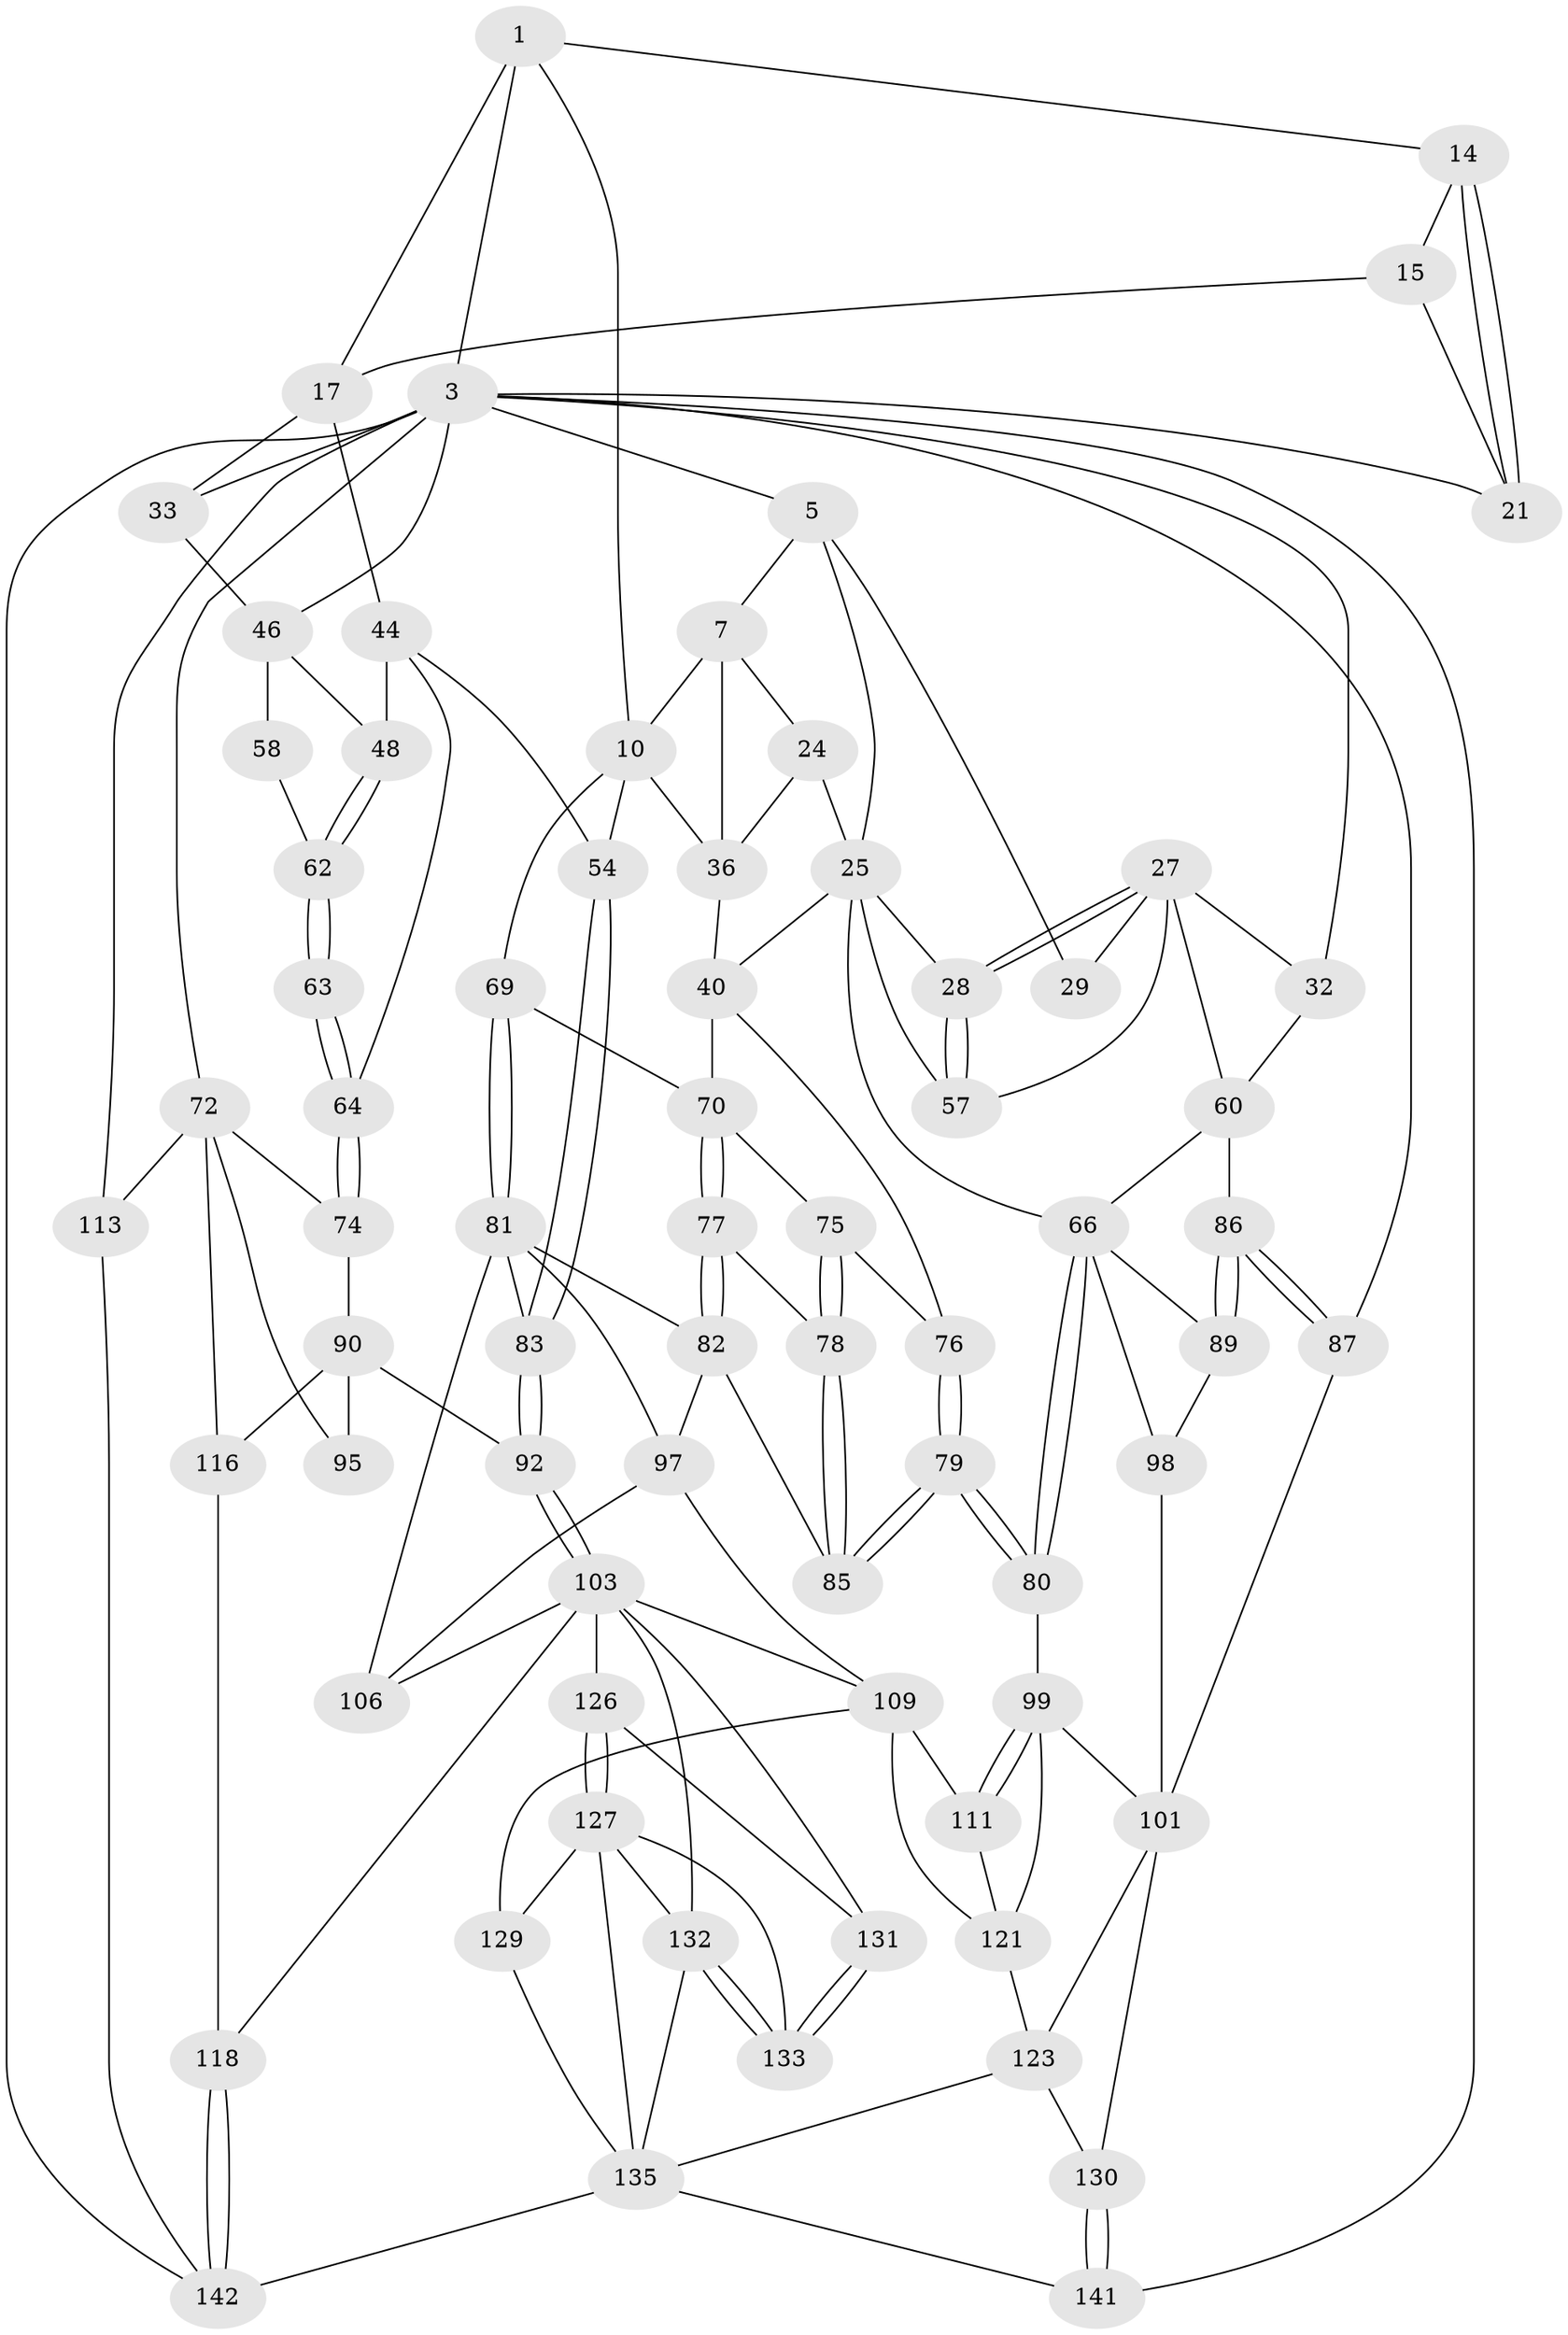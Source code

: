 // original degree distribution, {3: 0.034722222222222224, 4: 0.2152777777777778, 6: 0.24305555555555555, 5: 0.5069444444444444}
// Generated by graph-tools (version 1.1) at 2025/27/03/15/25 16:27:58]
// undirected, 72 vertices, 159 edges
graph export_dot {
graph [start="1"]
  node [color=gray90,style=filled];
  1 [pos="+0.6817188512861113+0",super="+2+9"];
  3 [pos="+1+0",super="+4+19"];
  5 [pos="+0+0",super="+6"];
  7 [pos="+0.3312080041589882+0",super="+8+13"];
  10 [pos="+0.7120634690629125+0.15781345541146746",super="+37+11"];
  14 [pos="+0.9710388017228826+0"];
  15 [pos="+0.8902005530687529+0",super="+16+22"];
  17 [pos="+0.8072157460980856+0.13483786838639952",super="+18+35"];
  21 [pos="+0.9716152905877249+0.11431618841604957"];
  24 [pos="+0.36188991134886556+0.11336012884612007"];
  25 [pos="+0.33646207702692493+0.1268882265387945",super="+42+26"];
  27 [pos="+0.08731429569473877+0.06599931073835107",super="+30"];
  28 [pos="+0.1994858231238738+0.19364147238787324"];
  29 [pos="+0.04680681410038107+0.0009452139558141672"];
  32 [pos="+0+0.14918071182336634"];
  33 [pos="+0.9425501811727514+0.1891862217776988",super="+34"];
  36 [pos="+0.5318358551903037+0.12623832231728466",super="+38"];
  40 [pos="+0.4609779118124736+0.2742182485410002",super="+41"];
  44 [pos="+0.8198444436255442+0.21330655838514595",super="+45+52"];
  46 [pos="+0.9281703938157555+0.225625133071338",super="+47+51"];
  48 [pos="+0.8876182941997609+0.2757249935077807",super="+49"];
  54 [pos="+0.7547263791719196+0.3835964170333269"];
  57 [pos="+0.18653030465693476+0.22097023454995998"];
  58 [pos="+0.9903585480272884+0.32840987596322885"];
  60 [pos="+0.0749686055374482+0.24733197135983406",super="+61"];
  62 [pos="+0.8875162057000668+0.2799010435989512",super="+65"];
  63 [pos="+0.8743056306835427+0.3669591579205143"];
  64 [pos="+0.8238348845357535+0.40853555536813524"];
  66 [pos="+0.2406407140786089+0.407466306930172",super="+67"];
  69 [pos="+0.6367648643828296+0.36981283986171537"];
  70 [pos="+0.5929994373634258+0.3733311059344627",super="+71"];
  72 [pos="+1+0.442990213368632",super="+73+114"];
  74 [pos="+0.8426636524001079+0.43182656312150675"];
  75 [pos="+0.4872211407285079+0.4252969567811289"];
  76 [pos="+0.44051785487584144+0.4090730995793059"];
  77 [pos="+0.5238164129662561+0.4671772661321773"];
  78 [pos="+0.5229210167907391+0.46697993548388417"];
  79 [pos="+0.4054151978463023+0.5379711475307328"];
  80 [pos="+0.29081368880601766+0.4950756069979376"];
  81 [pos="+0.6010485329123638+0.4826940125053902",super="+84"];
  82 [pos="+0.5452264544385356+0.48042853997792123",super="+93"];
  83 [pos="+0.6970186298455514+0.5403052587821192"];
  85 [pos="+0.42827960203474064+0.5655146875628071"];
  86 [pos="+0+0.5073843666479179"];
  87 [pos="+0+0.6584839877182086"];
  89 [pos="+0.016834840613324305+0.43910779962631097"];
  90 [pos="+0.8417804409805165+0.45690365119694853",super="+91"];
  92 [pos="+0.7275540193644713+0.5945528393435987"];
  95 [pos="+0.9101459278099535+0.5758615974303731"];
  97 [pos="+0.5589730021934379+0.5708944773607568",super="+107"];
  98 [pos="+0.1485442984773774+0.57662629481032"];
  99 [pos="+0.27556542371340487+0.5513260970059112",super="+100"];
  101 [pos="+0.18777296738141813+0.6597880606009148",super="+102"];
  103 [pos="+0.6873305619959058+0.671833545312264",super="+119+104"];
  106 [pos="+0.5926361195833042+0.6695697661823748"];
  109 [pos="+0.41931138973889204+0.6362210585530238",super="+110"];
  111 [pos="+0.40233614749508567+0.6471113514177391"];
  113 [pos="+1+1"];
  116 [pos="+0.9234453545886846+0.7508562125438535"];
  118 [pos="+0.8552496586187965+0.8046594279408723"];
  121 [pos="+0.3171995264458637+0.6589151453623846",super="+122"];
  123 [pos="+0.30682378043926845+0.7789099511324956",super="+124"];
  126 [pos="+0.47967524674513823+0.76084644743747"];
  127 [pos="+0.4742224819738185+0.779746786363769",super="+134+128"];
  129 [pos="+0.4057562020270828+0.7706719799257475"];
  130 [pos="+0.185760570293755+0.932933639054522"];
  131 [pos="+0.6090008656960383+0.712573408944339"];
  132 [pos="+0.7300280755226826+0.8663578289952957",super="+136"];
  133 [pos="+0.6084015501850439+0.7186605402739089"];
  135 [pos="+0.35581529394764444+0.7922484514225956",super="+139"];
  141 [pos="+0.1250534463980871+1"];
  142 [pos="+0.8808725932917273+0.9089158033790579",super="+143"];
  1 -- 3;
  1 -- 14;
  1 -- 10;
  1 -- 17;
  3 -- 32;
  3 -- 113;
  3 -- 5;
  3 -- 87;
  3 -- 141;
  3 -- 33 [weight=2];
  3 -- 21;
  3 -- 72;
  3 -- 46;
  3 -- 142;
  5 -- 29;
  5 -- 7;
  5 -- 25;
  7 -- 10 [weight=2];
  7 -- 24;
  7 -- 36;
  10 -- 69;
  10 -- 54;
  10 -- 36 [weight=2];
  14 -- 15;
  14 -- 21;
  14 -- 21;
  15 -- 17;
  15 -- 21;
  17 -- 44;
  17 -- 33;
  24 -- 25;
  24 -- 36;
  25 -- 66;
  25 -- 57;
  25 -- 28;
  25 -- 40;
  27 -- 28;
  27 -- 28;
  27 -- 32;
  27 -- 57;
  27 -- 60;
  27 -- 29;
  28 -- 57;
  28 -- 57;
  32 -- 60;
  33 -- 46;
  36 -- 40;
  40 -- 70;
  40 -- 76;
  44 -- 48 [weight=2];
  44 -- 64;
  44 -- 54;
  46 -- 48;
  46 -- 58 [weight=2];
  48 -- 62;
  48 -- 62;
  54 -- 83;
  54 -- 83;
  58 -- 62;
  60 -- 86;
  60 -- 66;
  62 -- 63 [weight=2];
  62 -- 63;
  63 -- 64;
  63 -- 64;
  64 -- 74;
  64 -- 74;
  66 -- 80;
  66 -- 80;
  66 -- 89;
  66 -- 98;
  69 -- 70;
  69 -- 81;
  69 -- 81;
  70 -- 77;
  70 -- 77;
  70 -- 75;
  72 -- 74;
  72 -- 95;
  72 -- 113;
  72 -- 116;
  74 -- 90;
  75 -- 76;
  75 -- 78;
  75 -- 78;
  76 -- 79;
  76 -- 79;
  77 -- 78;
  77 -- 82;
  77 -- 82;
  78 -- 85;
  78 -- 85;
  79 -- 80;
  79 -- 80;
  79 -- 85;
  79 -- 85;
  80 -- 99;
  81 -- 82;
  81 -- 106;
  81 -- 83;
  81 -- 97;
  82 -- 97 [weight=2];
  82 -- 85;
  83 -- 92;
  83 -- 92;
  86 -- 87;
  86 -- 87;
  86 -- 89;
  86 -- 89;
  87 -- 101;
  89 -- 98;
  90 -- 95 [weight=2];
  90 -- 116;
  90 -- 92;
  92 -- 103;
  92 -- 103;
  97 -- 106;
  97 -- 109;
  98 -- 101;
  99 -- 111;
  99 -- 111;
  99 -- 121;
  99 -- 101;
  101 -- 130;
  101 -- 123;
  103 -- 132;
  103 -- 118;
  103 -- 131;
  103 -- 106;
  103 -- 109;
  103 -- 126;
  109 -- 121;
  109 -- 129;
  109 -- 111;
  111 -- 121;
  113 -- 142;
  116 -- 118;
  118 -- 142;
  118 -- 142;
  121 -- 123;
  123 -- 135;
  123 -- 130;
  126 -- 127;
  126 -- 127;
  126 -- 131;
  127 -- 133;
  127 -- 129;
  127 -- 132 [weight=2];
  127 -- 135;
  129 -- 135;
  130 -- 141;
  130 -- 141;
  131 -- 133;
  131 -- 133;
  132 -- 133;
  132 -- 133;
  132 -- 135;
  135 -- 141;
  135 -- 142;
}
